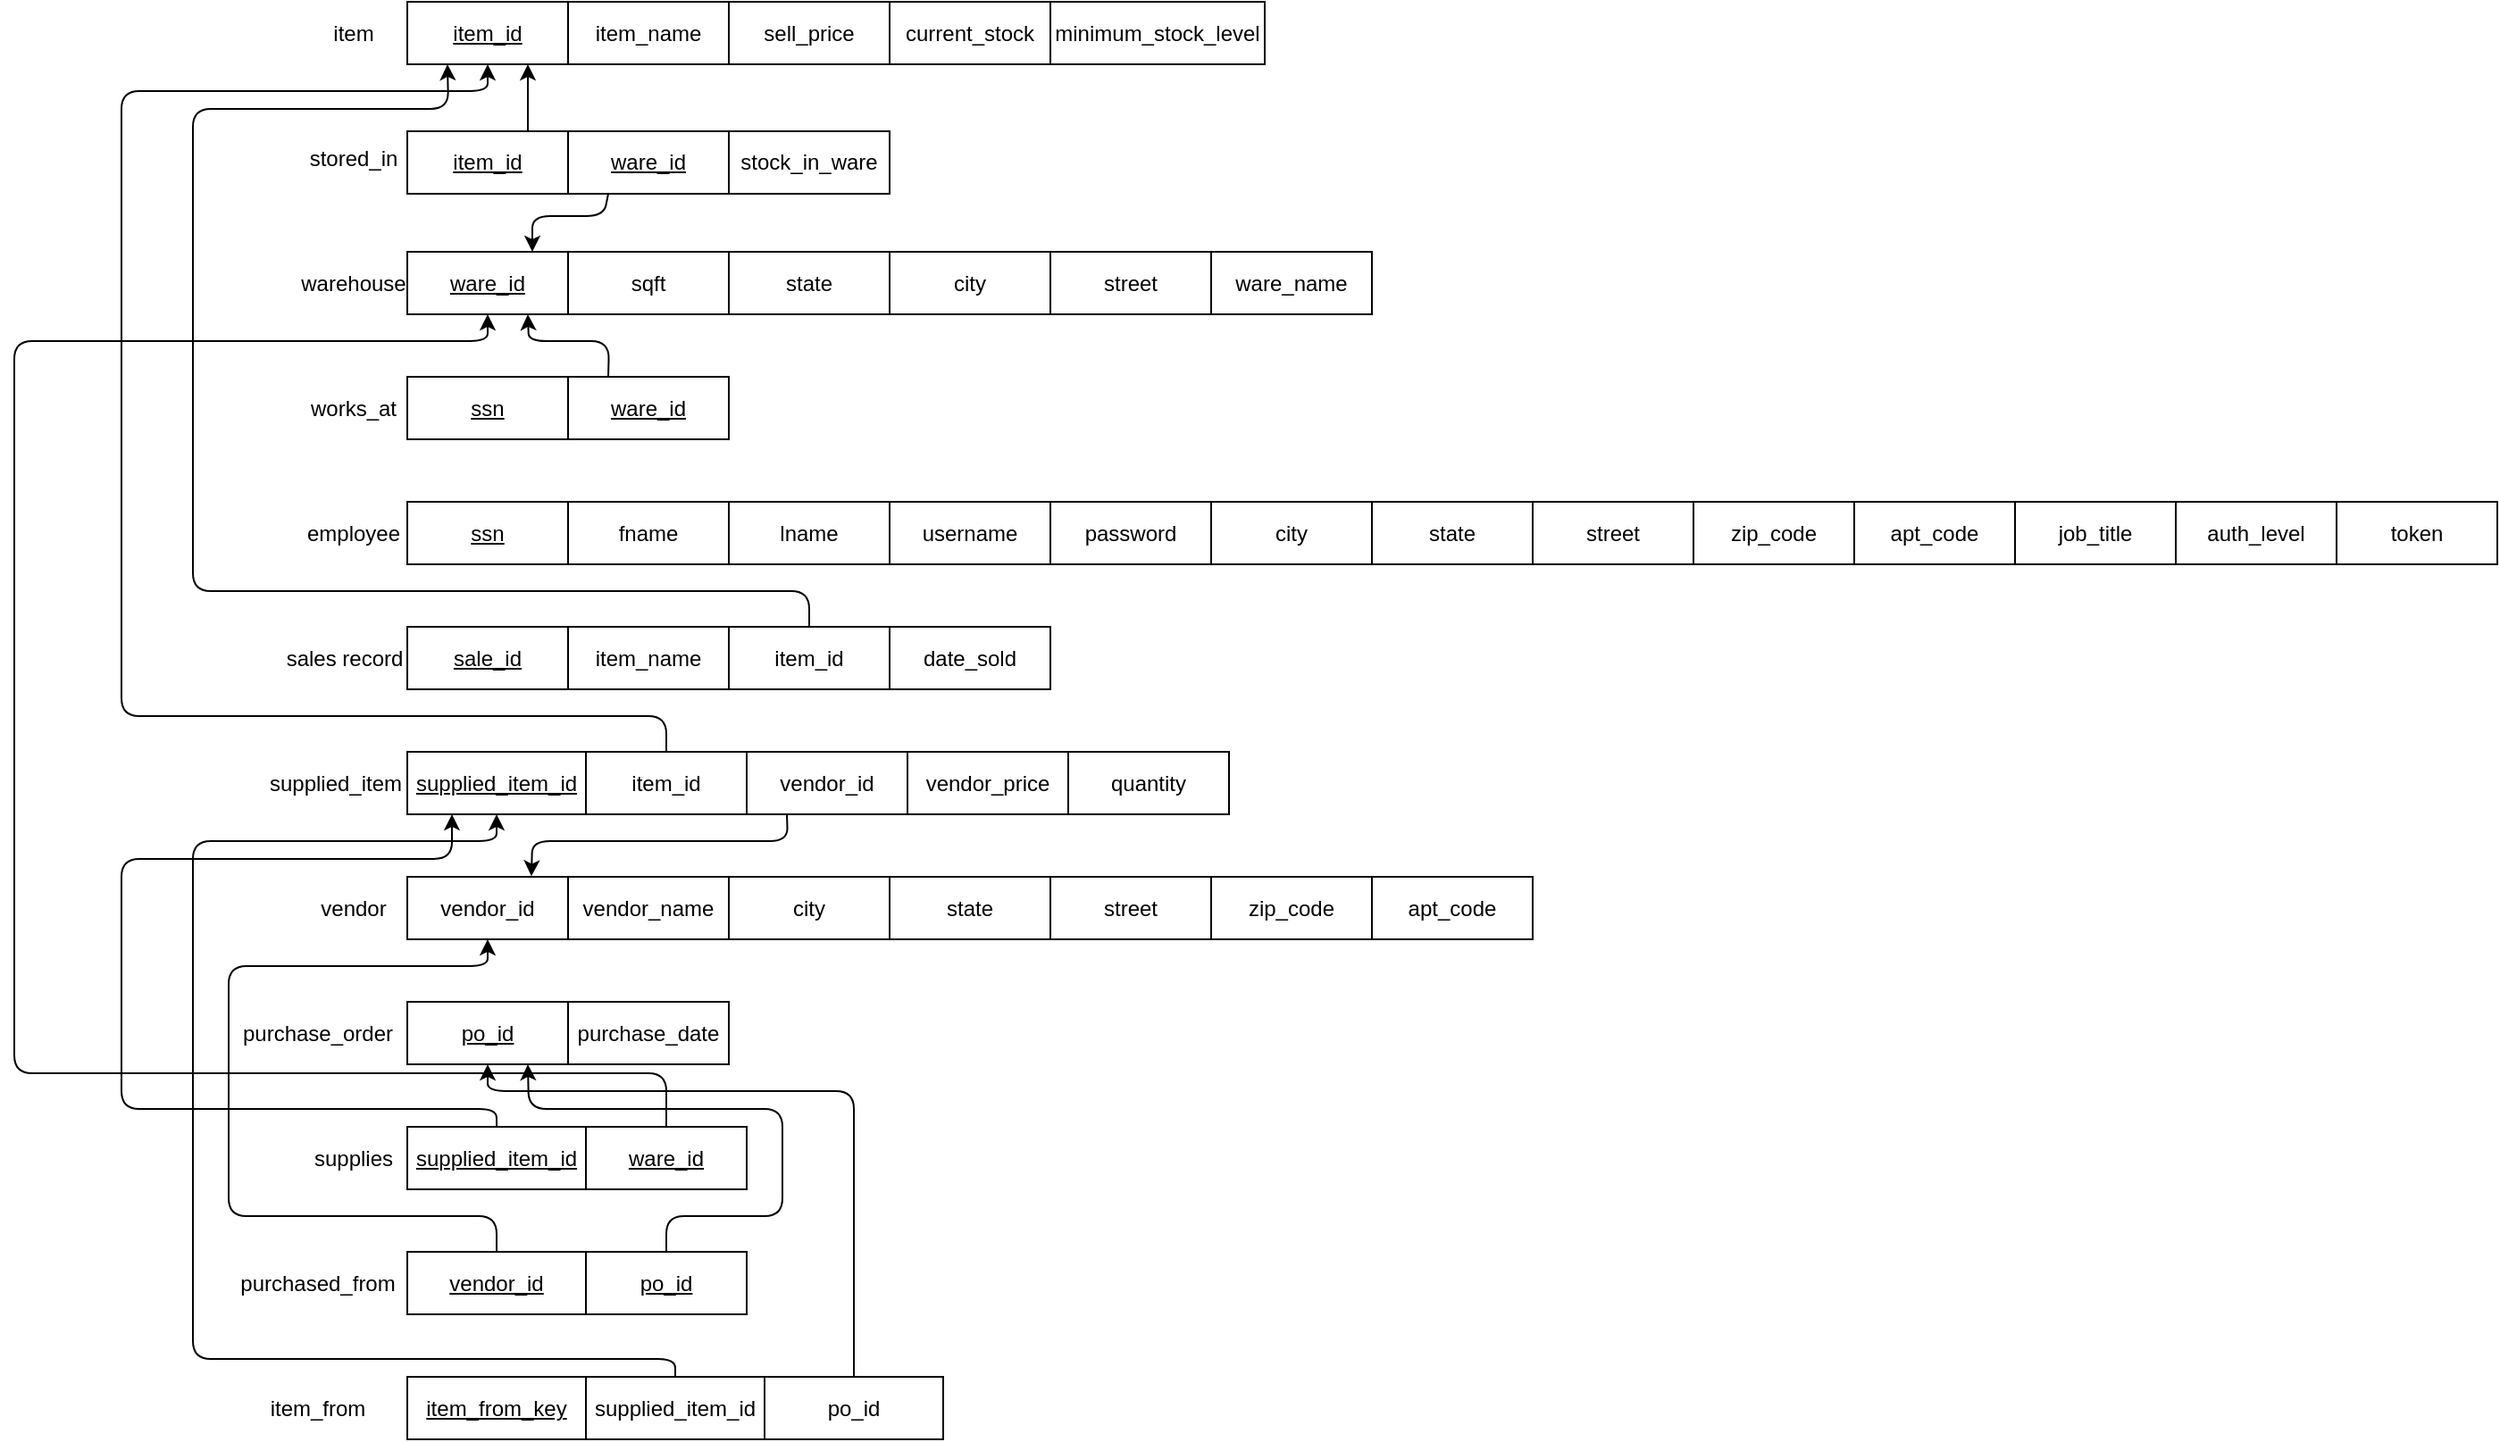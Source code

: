 <mxfile>
    <diagram id="kml0LnoXrzK-RS6wHUvi" name="Page-1">
        <mxGraphModel dx="1060" dy="1414" grid="0" gridSize="10" guides="1" tooltips="1" connect="1" arrows="1" fold="1" page="1" pageScale="1" pageWidth="850" pageHeight="1100" math="0" shadow="0">
            <root>
                <mxCell id="0"/>
                <mxCell id="1" parent="0"/>
                <mxCell id="20" value="" style="group;fontStyle=0" vertex="1" connectable="0" parent="1">
                    <mxGeometry x="200" y="150" width="540" height="35" as="geometry"/>
                </mxCell>
                <mxCell id="2" value="item" style="text;html=1;strokeColor=none;fillColor=none;align=center;verticalAlign=middle;whiteSpace=wrap;rounded=0;" vertex="1" parent="20">
                    <mxGeometry y="2.5" width="60" height="30" as="geometry"/>
                </mxCell>
                <mxCell id="3" value="&lt;u&gt;item_id&lt;/u&gt;" style="rounded=0;whiteSpace=wrap;html=1;" vertex="1" parent="20">
                    <mxGeometry x="60" width="90" height="35" as="geometry"/>
                </mxCell>
                <mxCell id="4" value="item_name" style="rounded=0;whiteSpace=wrap;html=1;" vertex="1" parent="20">
                    <mxGeometry x="150" width="90" height="35" as="geometry"/>
                </mxCell>
                <mxCell id="5" value="sell_price" style="rounded=0;whiteSpace=wrap;html=1;" vertex="1" parent="20">
                    <mxGeometry x="240" width="90" height="35" as="geometry"/>
                </mxCell>
                <mxCell id="6" value="current_stock" style="rounded=0;whiteSpace=wrap;html=1;" vertex="1" parent="20">
                    <mxGeometry x="330" width="90" height="35" as="geometry"/>
                </mxCell>
                <mxCell id="12" value="minimum_stock_level" style="rounded=0;whiteSpace=wrap;html=1;" vertex="1" parent="20">
                    <mxGeometry x="420" width="120" height="35" as="geometry"/>
                </mxCell>
                <mxCell id="43" value="" style="group" vertex="1" connectable="0" parent="1">
                    <mxGeometry x="200" y="290" width="600" height="35" as="geometry"/>
                </mxCell>
                <mxCell id="13" value="ware_name" style="rounded=0;whiteSpace=wrap;html=1;" vertex="1" parent="43">
                    <mxGeometry x="510" width="90" height="35" as="geometry"/>
                </mxCell>
                <mxCell id="30" value="warehouse" style="text;html=1;strokeColor=none;fillColor=none;align=center;verticalAlign=middle;whiteSpace=wrap;rounded=0;" vertex="1" parent="43">
                    <mxGeometry y="2.5" width="60" height="30" as="geometry"/>
                </mxCell>
                <mxCell id="31" value="&lt;u&gt;ware_id&lt;/u&gt;" style="rounded=0;whiteSpace=wrap;html=1;" vertex="1" parent="43">
                    <mxGeometry x="60" width="90" height="35" as="geometry"/>
                </mxCell>
                <mxCell id="32" value="sqft" style="rounded=0;whiteSpace=wrap;html=1;" vertex="1" parent="43">
                    <mxGeometry x="150" width="90" height="35" as="geometry"/>
                </mxCell>
                <mxCell id="33" value="state" style="rounded=0;whiteSpace=wrap;html=1;" vertex="1" parent="43">
                    <mxGeometry x="240" width="90" height="35" as="geometry"/>
                </mxCell>
                <mxCell id="34" value="city" style="rounded=0;whiteSpace=wrap;html=1;" vertex="1" parent="43">
                    <mxGeometry x="330" width="90" height="35" as="geometry"/>
                </mxCell>
                <mxCell id="35" value="street" style="rounded=0;whiteSpace=wrap;html=1;" vertex="1" parent="43">
                    <mxGeometry x="420" width="90" height="35" as="geometry"/>
                </mxCell>
                <mxCell id="44" value="" style="group" vertex="1" connectable="0" parent="1">
                    <mxGeometry x="200" y="360" width="240" height="35" as="geometry"/>
                </mxCell>
                <mxCell id="37" value="works_at" style="text;html=1;strokeColor=none;fillColor=none;align=center;verticalAlign=middle;whiteSpace=wrap;rounded=0;" vertex="1" parent="44">
                    <mxGeometry y="2.5" width="60" height="30" as="geometry"/>
                </mxCell>
                <mxCell id="38" value="&lt;u&gt;ssn&lt;/u&gt;" style="rounded=0;whiteSpace=wrap;html=1;" vertex="1" parent="44">
                    <mxGeometry x="60" width="90" height="35" as="geometry"/>
                </mxCell>
                <mxCell id="39" value="&lt;u&gt;ware_id&lt;/u&gt;" style="rounded=0;whiteSpace=wrap;html=1;" vertex="1" parent="44">
                    <mxGeometry x="150" width="90" height="35" as="geometry"/>
                </mxCell>
                <mxCell id="53" value="" style="group" vertex="1" connectable="0" parent="1">
                    <mxGeometry x="190" y="500" width="430" height="35" as="geometry"/>
                </mxCell>
                <mxCell id="23" value="sales record" style="text;html=1;strokeColor=none;fillColor=none;align=center;verticalAlign=middle;whiteSpace=wrap;rounded=0;" vertex="1" parent="53">
                    <mxGeometry y="2.5" width="70" height="30" as="geometry"/>
                </mxCell>
                <mxCell id="24" value="&lt;u&gt;sale_id&lt;/u&gt;" style="rounded=0;whiteSpace=wrap;html=1;" vertex="1" parent="53">
                    <mxGeometry x="70" width="90" height="35" as="geometry"/>
                </mxCell>
                <mxCell id="25" value="item_name" style="rounded=0;whiteSpace=wrap;html=1;" vertex="1" parent="53">
                    <mxGeometry x="160" width="90" height="35" as="geometry"/>
                </mxCell>
                <mxCell id="26" value="&lt;span&gt;item_id&lt;/span&gt;" style="rounded=0;whiteSpace=wrap;html=1;fontStyle=0" vertex="1" parent="53">
                    <mxGeometry x="250" width="90" height="35" as="geometry"/>
                </mxCell>
                <mxCell id="27" value="date_sold" style="rounded=0;whiteSpace=wrap;html=1;" vertex="1" parent="53">
                    <mxGeometry x="340" width="90" height="35" as="geometry"/>
                </mxCell>
                <mxCell id="64" value="" style="group" vertex="1" connectable="0" parent="1">
                    <mxGeometry x="190" y="570" width="530" height="35" as="geometry"/>
                </mxCell>
                <mxCell id="56" value="supplied_item" style="text;html=1;strokeColor=none;fillColor=none;align=center;verticalAlign=middle;whiteSpace=wrap;rounded=0;" vertex="1" parent="64">
                    <mxGeometry y="2.5" width="60" height="30" as="geometry"/>
                </mxCell>
                <mxCell id="57" value="&lt;u&gt;supplied_item_id&lt;/u&gt;" style="rounded=0;whiteSpace=wrap;html=1;" vertex="1" parent="64">
                    <mxGeometry x="70" width="100" height="35" as="geometry"/>
                </mxCell>
                <mxCell id="58" value="item_id" style="rounded=0;whiteSpace=wrap;html=1;" vertex="1" parent="64">
                    <mxGeometry x="170" width="90" height="35" as="geometry"/>
                </mxCell>
                <mxCell id="59" value="vendor_id" style="rounded=0;whiteSpace=wrap;html=1;" vertex="1" parent="64">
                    <mxGeometry x="260" width="90" height="35" as="geometry"/>
                </mxCell>
                <mxCell id="60" value="vendor_price" style="rounded=0;whiteSpace=wrap;html=1;" vertex="1" parent="64">
                    <mxGeometry x="350" width="90" height="35" as="geometry"/>
                </mxCell>
                <mxCell id="61" value="quantity" style="rounded=0;whiteSpace=wrap;html=1;" vertex="1" parent="64">
                    <mxGeometry x="440" width="90" height="35" as="geometry"/>
                </mxCell>
                <mxCell id="84" value="" style="group" vertex="1" connectable="0" parent="1">
                    <mxGeometry x="200" y="640" width="690" height="35" as="geometry"/>
                </mxCell>
                <mxCell id="75" value="zip_code" style="rounded=0;whiteSpace=wrap;html=1;" vertex="1" parent="84">
                    <mxGeometry x="510" width="90" height="35" as="geometry"/>
                </mxCell>
                <mxCell id="76" value="vendor" style="text;html=1;strokeColor=none;fillColor=none;align=center;verticalAlign=middle;whiteSpace=wrap;rounded=0;" vertex="1" parent="84">
                    <mxGeometry y="2.5" width="60" height="30" as="geometry"/>
                </mxCell>
                <mxCell id="77" value="vendor_id" style="rounded=0;whiteSpace=wrap;html=1;" vertex="1" parent="84">
                    <mxGeometry x="60" width="90" height="35" as="geometry"/>
                </mxCell>
                <mxCell id="78" value="vendor_name" style="rounded=0;whiteSpace=wrap;html=1;" vertex="1" parent="84">
                    <mxGeometry x="150" width="90" height="35" as="geometry"/>
                </mxCell>
                <mxCell id="79" value="city" style="rounded=0;whiteSpace=wrap;html=1;" vertex="1" parent="84">
                    <mxGeometry x="240" width="90" height="35" as="geometry"/>
                </mxCell>
                <mxCell id="80" value="state" style="rounded=0;whiteSpace=wrap;html=1;" vertex="1" parent="84">
                    <mxGeometry x="330" width="90" height="35" as="geometry"/>
                </mxCell>
                <mxCell id="81" value="street" style="rounded=0;whiteSpace=wrap;html=1;" vertex="1" parent="84">
                    <mxGeometry x="420" width="90" height="35" as="geometry"/>
                </mxCell>
                <mxCell id="83" value="apt_code" style="rounded=0;whiteSpace=wrap;html=1;" vertex="1" parent="84">
                    <mxGeometry x="600" width="90" height="35" as="geometry"/>
                </mxCell>
                <mxCell id="92" value="" style="group" vertex="1" connectable="0" parent="1">
                    <mxGeometry x="200" y="222.5" width="330" height="35" as="geometry"/>
                </mxCell>
                <mxCell id="14" value="stored_in" style="text;html=1;strokeColor=none;fillColor=none;align=center;verticalAlign=middle;whiteSpace=wrap;rounded=0;" vertex="1" parent="92">
                    <mxGeometry width="60" height="30" as="geometry"/>
                </mxCell>
                <mxCell id="15" value="stock_in_ware" style="rounded=0;whiteSpace=wrap;html=1;" vertex="1" parent="92">
                    <mxGeometry x="240" width="90" height="35" as="geometry"/>
                </mxCell>
                <mxCell id="16" value="&lt;u&gt;item_id&lt;/u&gt;" style="rounded=0;whiteSpace=wrap;html=1;" vertex="1" parent="92">
                    <mxGeometry x="60" width="90" height="35" as="geometry"/>
                </mxCell>
                <mxCell id="17" value="&lt;u&gt;ware_id&lt;/u&gt;" style="rounded=0;whiteSpace=wrap;html=1;" vertex="1" parent="92">
                    <mxGeometry x="150" width="90" height="35" as="geometry"/>
                </mxCell>
                <mxCell id="93" value="" style="group" vertex="1" connectable="0" parent="1">
                    <mxGeometry x="200" y="430" width="1230" height="35" as="geometry"/>
                </mxCell>
                <mxCell id="46" value="city" style="rounded=0;whiteSpace=wrap;html=1;" vertex="1" parent="93">
                    <mxGeometry x="510" width="90" height="35" as="geometry"/>
                </mxCell>
                <mxCell id="47" value="employee" style="text;html=1;strokeColor=none;fillColor=none;align=center;verticalAlign=middle;whiteSpace=wrap;rounded=0;" vertex="1" parent="93">
                    <mxGeometry y="2.5" width="60" height="30" as="geometry"/>
                </mxCell>
                <mxCell id="48" value="&lt;u&gt;ssn&lt;/u&gt;" style="rounded=0;whiteSpace=wrap;html=1;" vertex="1" parent="93">
                    <mxGeometry x="60" width="90" height="35" as="geometry"/>
                </mxCell>
                <mxCell id="49" value="fname" style="rounded=0;whiteSpace=wrap;html=1;" vertex="1" parent="93">
                    <mxGeometry x="150" width="90" height="35" as="geometry"/>
                </mxCell>
                <mxCell id="50" value="lname" style="rounded=0;whiteSpace=wrap;html=1;" vertex="1" parent="93">
                    <mxGeometry x="240" width="90" height="35" as="geometry"/>
                </mxCell>
                <mxCell id="51" value="username" style="rounded=0;whiteSpace=wrap;html=1;" vertex="1" parent="93">
                    <mxGeometry x="330" width="90" height="35" as="geometry"/>
                </mxCell>
                <mxCell id="52" value="password" style="rounded=0;whiteSpace=wrap;html=1;" vertex="1" parent="93">
                    <mxGeometry x="420" width="90" height="35" as="geometry"/>
                </mxCell>
                <mxCell id="85" value="state" style="rounded=0;whiteSpace=wrap;html=1;" vertex="1" parent="93">
                    <mxGeometry x="600" width="90" height="35" as="geometry"/>
                </mxCell>
                <mxCell id="86" value="street" style="rounded=0;whiteSpace=wrap;html=1;" vertex="1" parent="93">
                    <mxGeometry x="690" width="90" height="35" as="geometry"/>
                </mxCell>
                <mxCell id="87" value="zip_code" style="rounded=0;whiteSpace=wrap;html=1;" vertex="1" parent="93">
                    <mxGeometry x="780" width="90" height="35" as="geometry"/>
                </mxCell>
                <mxCell id="88" value="apt_code" style="rounded=0;whiteSpace=wrap;html=1;" vertex="1" parent="93">
                    <mxGeometry x="870" width="90" height="35" as="geometry"/>
                </mxCell>
                <mxCell id="89" value="job_title" style="rounded=0;whiteSpace=wrap;html=1;" vertex="1" parent="93">
                    <mxGeometry x="960" width="90" height="35" as="geometry"/>
                </mxCell>
                <mxCell id="90" value="auth_level" style="rounded=0;whiteSpace=wrap;html=1;" vertex="1" parent="93">
                    <mxGeometry x="1050" width="90" height="35" as="geometry"/>
                </mxCell>
                <mxCell id="91" value="token" style="rounded=0;whiteSpace=wrap;html=1;" vertex="1" parent="93">
                    <mxGeometry x="1140" width="90" height="35" as="geometry"/>
                </mxCell>
                <mxCell id="112" value="" style="group" vertex="1" connectable="0" parent="1">
                    <mxGeometry x="200" y="780" width="250" height="35" as="geometry"/>
                </mxCell>
                <mxCell id="106" value="supplies" style="text;html=1;strokeColor=none;fillColor=none;align=center;verticalAlign=middle;whiteSpace=wrap;rounded=0;" vertex="1" parent="112">
                    <mxGeometry y="2.5" width="60" height="30" as="geometry"/>
                </mxCell>
                <mxCell id="107" value="&lt;u&gt;supplied_item_id&lt;/u&gt;" style="rounded=0;whiteSpace=wrap;html=1;" vertex="1" parent="112">
                    <mxGeometry x="60" width="100" height="35" as="geometry"/>
                </mxCell>
                <mxCell id="108" value="&lt;u&gt;ware_id&lt;/u&gt;" style="rounded=0;whiteSpace=wrap;html=1;" vertex="1" parent="112">
                    <mxGeometry x="160" width="90" height="35" as="geometry"/>
                </mxCell>
                <mxCell id="113" value="" style="group" vertex="1" connectable="0" parent="1">
                    <mxGeometry x="180" y="710" width="260" height="35" as="geometry"/>
                </mxCell>
                <mxCell id="98" value="purchase_order" style="text;html=1;strokeColor=none;fillColor=none;align=center;verticalAlign=middle;whiteSpace=wrap;rounded=0;" vertex="1" parent="113">
                    <mxGeometry y="2.5" width="60" height="30" as="geometry"/>
                </mxCell>
                <mxCell id="99" value="&lt;u&gt;po_id&lt;/u&gt;" style="rounded=0;whiteSpace=wrap;html=1;" vertex="1" parent="113">
                    <mxGeometry x="80" width="90" height="35" as="geometry"/>
                </mxCell>
                <mxCell id="100" value="purchase_date" style="rounded=0;whiteSpace=wrap;html=1;" vertex="1" parent="113">
                    <mxGeometry x="170" width="90" height="35" as="geometry"/>
                </mxCell>
                <mxCell id="115" value="" style="group" vertex="1" connectable="0" parent="1">
                    <mxGeometry x="180" y="850" width="270" height="35" as="geometry"/>
                </mxCell>
                <mxCell id="109" value="purchased_from" style="text;html=1;strokeColor=none;fillColor=none;align=center;verticalAlign=middle;whiteSpace=wrap;rounded=0;" vertex="1" parent="115">
                    <mxGeometry y="2.5" width="60" height="30" as="geometry"/>
                </mxCell>
                <mxCell id="110" value="&lt;u&gt;vendor_id&lt;/u&gt;" style="rounded=0;whiteSpace=wrap;html=1;" vertex="1" parent="115">
                    <mxGeometry x="80" width="100" height="35" as="geometry"/>
                </mxCell>
                <mxCell id="111" value="&lt;u&gt;po_id&lt;/u&gt;" style="rounded=0;whiteSpace=wrap;html=1;" vertex="1" parent="115">
                    <mxGeometry x="180" width="90" height="35" as="geometry"/>
                </mxCell>
                <mxCell id="123" value="" style="group" vertex="1" connectable="0" parent="1">
                    <mxGeometry x="180" y="920" width="380" height="35" as="geometry"/>
                </mxCell>
                <mxCell id="116" value="" style="group" vertex="1" connectable="0" parent="123">
                    <mxGeometry width="280" height="35" as="geometry"/>
                </mxCell>
                <mxCell id="117" value="item_from" style="text;html=1;strokeColor=none;fillColor=none;align=center;verticalAlign=middle;whiteSpace=wrap;rounded=0;" vertex="1" parent="116">
                    <mxGeometry y="2.5" width="60" height="30" as="geometry"/>
                </mxCell>
                <mxCell id="118" value="&lt;u&gt;item_from_key&lt;/u&gt;" style="rounded=0;whiteSpace=wrap;html=1;" vertex="1" parent="116">
                    <mxGeometry x="80" width="100" height="35" as="geometry"/>
                </mxCell>
                <mxCell id="119" value="supplied_item_id" style="rounded=0;whiteSpace=wrap;html=1;" vertex="1" parent="116">
                    <mxGeometry x="180" width="100" height="35" as="geometry"/>
                </mxCell>
                <mxCell id="122" value="po_id" style="rounded=0;whiteSpace=wrap;html=1;" vertex="1" parent="123">
                    <mxGeometry x="280" width="100" height="35" as="geometry"/>
                </mxCell>
                <mxCell id="124" style="edgeStyle=none;html=1;exitX=0.5;exitY=0;exitDx=0;exitDy=0;entryX=0.5;entryY=1;entryDx=0;entryDy=0;" edge="1" parent="1" source="122" target="99">
                    <mxGeometry relative="1" as="geometry">
                        <Array as="points">
                            <mxPoint x="510" y="760"/>
                            <mxPoint x="305" y="760"/>
                        </Array>
                    </mxGeometry>
                </mxCell>
                <mxCell id="125" style="edgeStyle=none;html=1;exitX=0.5;exitY=0;exitDx=0;exitDy=0;entryX=0.5;entryY=1;entryDx=0;entryDy=0;" edge="1" parent="1" source="119" target="57">
                    <mxGeometry relative="1" as="geometry">
                        <Array as="points">
                            <mxPoint x="410" y="910"/>
                            <mxPoint x="140" y="910"/>
                            <mxPoint x="140" y="620"/>
                            <mxPoint x="310" y="620"/>
                        </Array>
                    </mxGeometry>
                </mxCell>
                <mxCell id="126" style="edgeStyle=none;html=1;exitX=0.5;exitY=0;exitDx=0;exitDy=0;entryX=0.5;entryY=1;entryDx=0;entryDy=0;" edge="1" parent="1" source="110" target="77">
                    <mxGeometry relative="1" as="geometry">
                        <Array as="points">
                            <mxPoint x="310" y="830"/>
                            <mxPoint x="160" y="830"/>
                            <mxPoint x="160" y="690"/>
                            <mxPoint x="305" y="690"/>
                        </Array>
                    </mxGeometry>
                </mxCell>
                <mxCell id="127" style="edgeStyle=none;html=1;exitX=0.5;exitY=0;exitDx=0;exitDy=0;entryX=0.75;entryY=1;entryDx=0;entryDy=0;" edge="1" parent="1" source="111" target="99">
                    <mxGeometry relative="1" as="geometry">
                        <Array as="points">
                            <mxPoint x="405" y="830"/>
                            <mxPoint x="470" y="830"/>
                            <mxPoint x="470" y="770"/>
                            <mxPoint x="328" y="770"/>
                        </Array>
                    </mxGeometry>
                </mxCell>
                <mxCell id="129" style="edgeStyle=none;html=1;exitX=0.5;exitY=0;exitDx=0;exitDy=0;entryX=0.25;entryY=1;entryDx=0;entryDy=0;" edge="1" parent="1" source="107" target="57">
                    <mxGeometry relative="1" as="geometry">
                        <Array as="points">
                            <mxPoint x="310" y="770"/>
                            <mxPoint x="100" y="770"/>
                            <mxPoint x="100" y="630"/>
                            <mxPoint x="285" y="630"/>
                        </Array>
                    </mxGeometry>
                </mxCell>
                <mxCell id="130" style="edgeStyle=none;html=1;exitX=0.5;exitY=0;exitDx=0;exitDy=0;entryX=0.5;entryY=1;entryDx=0;entryDy=0;" edge="1" parent="1" source="108" target="31">
                    <mxGeometry relative="1" as="geometry">
                        <Array as="points">
                            <mxPoint x="405" y="750"/>
                            <mxPoint x="40" y="750"/>
                            <mxPoint x="40" y="340"/>
                            <mxPoint x="305" y="340"/>
                        </Array>
                    </mxGeometry>
                </mxCell>
                <mxCell id="131" style="edgeStyle=none;html=1;exitX=0.25;exitY=1;exitDx=0;exitDy=0;entryX=0.772;entryY=-0.009;entryDx=0;entryDy=0;entryPerimeter=0;" edge="1" parent="1" source="59" target="77">
                    <mxGeometry relative="1" as="geometry">
                        <Array as="points">
                            <mxPoint x="473" y="620"/>
                            <mxPoint x="400" y="620"/>
                            <mxPoint x="330" y="620"/>
                        </Array>
                    </mxGeometry>
                </mxCell>
                <mxCell id="132" style="edgeStyle=none;html=1;exitX=0.5;exitY=0;exitDx=0;exitDy=0;entryX=0.5;entryY=1;entryDx=0;entryDy=0;" edge="1" parent="1" source="58" target="3">
                    <mxGeometry relative="1" as="geometry">
                        <Array as="points">
                            <mxPoint x="405" y="550"/>
                            <mxPoint x="100" y="550"/>
                            <mxPoint x="100" y="200"/>
                            <mxPoint x="305" y="200"/>
                        </Array>
                    </mxGeometry>
                </mxCell>
                <mxCell id="133" style="edgeStyle=none;html=1;exitX=0.75;exitY=0;exitDx=0;exitDy=0;entryX=0.75;entryY=1;entryDx=0;entryDy=0;" edge="1" parent="1" source="16" target="3">
                    <mxGeometry relative="1" as="geometry"/>
                </mxCell>
                <mxCell id="134" style="edgeStyle=none;html=1;exitX=0.25;exitY=1;exitDx=0;exitDy=0;" edge="1" parent="1" source="17">
                    <mxGeometry relative="1" as="geometry">
                        <mxPoint x="330" y="290" as="targetPoint"/>
                        <Array as="points">
                            <mxPoint x="370" y="270"/>
                            <mxPoint x="330" y="270"/>
                        </Array>
                    </mxGeometry>
                </mxCell>
                <mxCell id="135" style="edgeStyle=none;html=1;exitX=0.5;exitY=0;exitDx=0;exitDy=0;entryX=0.25;entryY=1;entryDx=0;entryDy=0;" edge="1" parent="1" source="26" target="3">
                    <mxGeometry relative="1" as="geometry">
                        <Array as="points">
                            <mxPoint x="485" y="480"/>
                            <mxPoint x="140" y="480"/>
                            <mxPoint x="140" y="210"/>
                            <mxPoint x="283" y="210"/>
                        </Array>
                    </mxGeometry>
                </mxCell>
                <mxCell id="136" style="edgeStyle=none;html=1;exitX=0.25;exitY=0;exitDx=0;exitDy=0;entryX=0.75;entryY=1;entryDx=0;entryDy=0;" edge="1" parent="1" source="39" target="31">
                    <mxGeometry relative="1" as="geometry">
                        <Array as="points">
                            <mxPoint x="373" y="340"/>
                            <mxPoint x="328" y="340"/>
                        </Array>
                    </mxGeometry>
                </mxCell>
            </root>
        </mxGraphModel>
    </diagram>
</mxfile>